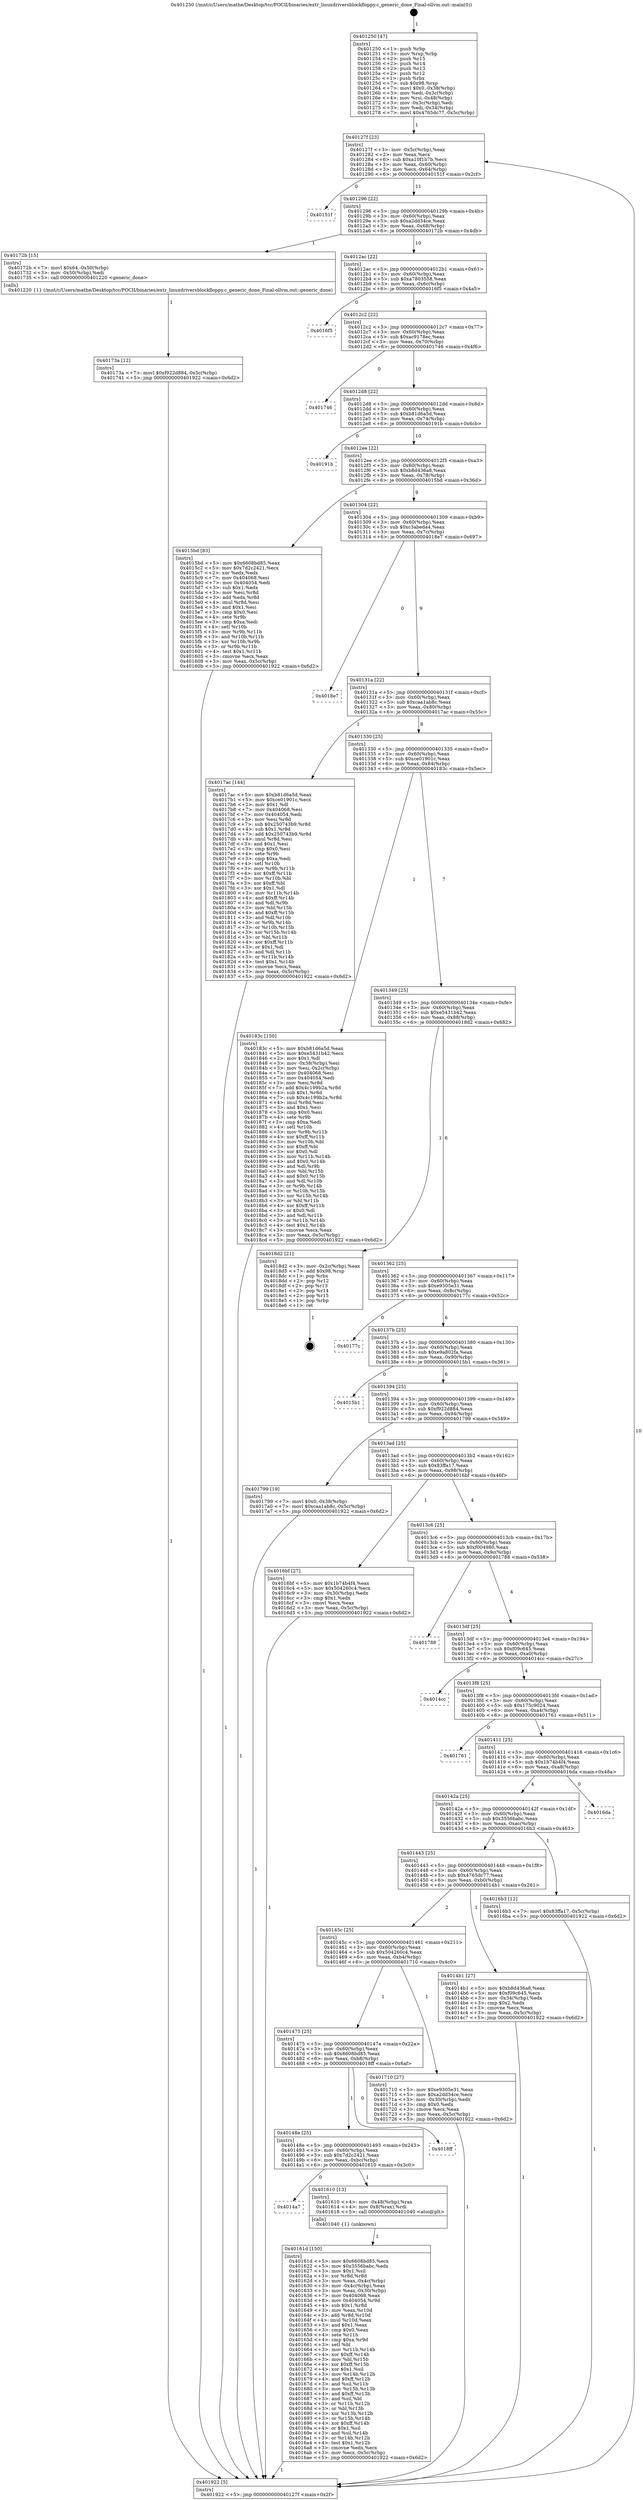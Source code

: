 digraph "0x401250" {
  label = "0x401250 (/mnt/c/Users/mathe/Desktop/tcc/POCII/binaries/extr_linuxdriversblockfloppy.c_generic_done_Final-ollvm.out::main(0))"
  labelloc = "t"
  node[shape=record]

  Entry [label="",width=0.3,height=0.3,shape=circle,fillcolor=black,style=filled]
  "0x40127f" [label="{
     0x40127f [23]\l
     | [instrs]\l
     &nbsp;&nbsp;0x40127f \<+3\>: mov -0x5c(%rbp),%eax\l
     &nbsp;&nbsp;0x401282 \<+2\>: mov %eax,%ecx\l
     &nbsp;&nbsp;0x401284 \<+6\>: sub $0xa10f1b7b,%ecx\l
     &nbsp;&nbsp;0x40128a \<+3\>: mov %eax,-0x60(%rbp)\l
     &nbsp;&nbsp;0x40128d \<+3\>: mov %ecx,-0x64(%rbp)\l
     &nbsp;&nbsp;0x401290 \<+6\>: je 000000000040151f \<main+0x2cf\>\l
  }"]
  "0x40151f" [label="{
     0x40151f\l
  }", style=dashed]
  "0x401296" [label="{
     0x401296 [22]\l
     | [instrs]\l
     &nbsp;&nbsp;0x401296 \<+5\>: jmp 000000000040129b \<main+0x4b\>\l
     &nbsp;&nbsp;0x40129b \<+3\>: mov -0x60(%rbp),%eax\l
     &nbsp;&nbsp;0x40129e \<+5\>: sub $0xa2dd34ce,%eax\l
     &nbsp;&nbsp;0x4012a3 \<+3\>: mov %eax,-0x68(%rbp)\l
     &nbsp;&nbsp;0x4012a6 \<+6\>: je 000000000040172b \<main+0x4db\>\l
  }"]
  Exit [label="",width=0.3,height=0.3,shape=circle,fillcolor=black,style=filled,peripheries=2]
  "0x40172b" [label="{
     0x40172b [15]\l
     | [instrs]\l
     &nbsp;&nbsp;0x40172b \<+7\>: movl $0x64,-0x50(%rbp)\l
     &nbsp;&nbsp;0x401732 \<+3\>: mov -0x50(%rbp),%edi\l
     &nbsp;&nbsp;0x401735 \<+5\>: call 0000000000401220 \<generic_done\>\l
     | [calls]\l
     &nbsp;&nbsp;0x401220 \{1\} (/mnt/c/Users/mathe/Desktop/tcc/POCII/binaries/extr_linuxdriversblockfloppy.c_generic_done_Final-ollvm.out::generic_done)\l
  }"]
  "0x4012ac" [label="{
     0x4012ac [22]\l
     | [instrs]\l
     &nbsp;&nbsp;0x4012ac \<+5\>: jmp 00000000004012b1 \<main+0x61\>\l
     &nbsp;&nbsp;0x4012b1 \<+3\>: mov -0x60(%rbp),%eax\l
     &nbsp;&nbsp;0x4012b4 \<+5\>: sub $0xa7803558,%eax\l
     &nbsp;&nbsp;0x4012b9 \<+3\>: mov %eax,-0x6c(%rbp)\l
     &nbsp;&nbsp;0x4012bc \<+6\>: je 00000000004016f5 \<main+0x4a5\>\l
  }"]
  "0x40173a" [label="{
     0x40173a [12]\l
     | [instrs]\l
     &nbsp;&nbsp;0x40173a \<+7\>: movl $0xf922d884,-0x5c(%rbp)\l
     &nbsp;&nbsp;0x401741 \<+5\>: jmp 0000000000401922 \<main+0x6d2\>\l
  }"]
  "0x4016f5" [label="{
     0x4016f5\l
  }", style=dashed]
  "0x4012c2" [label="{
     0x4012c2 [22]\l
     | [instrs]\l
     &nbsp;&nbsp;0x4012c2 \<+5\>: jmp 00000000004012c7 \<main+0x77\>\l
     &nbsp;&nbsp;0x4012c7 \<+3\>: mov -0x60(%rbp),%eax\l
     &nbsp;&nbsp;0x4012ca \<+5\>: sub $0xac9178ec,%eax\l
     &nbsp;&nbsp;0x4012cf \<+3\>: mov %eax,-0x70(%rbp)\l
     &nbsp;&nbsp;0x4012d2 \<+6\>: je 0000000000401746 \<main+0x4f6\>\l
  }"]
  "0x40161d" [label="{
     0x40161d [150]\l
     | [instrs]\l
     &nbsp;&nbsp;0x40161d \<+5\>: mov $0x6608bd85,%ecx\l
     &nbsp;&nbsp;0x401622 \<+5\>: mov $0x3556babc,%edx\l
     &nbsp;&nbsp;0x401627 \<+3\>: mov $0x1,%sil\l
     &nbsp;&nbsp;0x40162a \<+3\>: xor %r8d,%r8d\l
     &nbsp;&nbsp;0x40162d \<+3\>: mov %eax,-0x4c(%rbp)\l
     &nbsp;&nbsp;0x401630 \<+3\>: mov -0x4c(%rbp),%eax\l
     &nbsp;&nbsp;0x401633 \<+3\>: mov %eax,-0x30(%rbp)\l
     &nbsp;&nbsp;0x401636 \<+7\>: mov 0x404068,%eax\l
     &nbsp;&nbsp;0x40163d \<+8\>: mov 0x404054,%r9d\l
     &nbsp;&nbsp;0x401645 \<+4\>: sub $0x1,%r8d\l
     &nbsp;&nbsp;0x401649 \<+3\>: mov %eax,%r10d\l
     &nbsp;&nbsp;0x40164c \<+3\>: add %r8d,%r10d\l
     &nbsp;&nbsp;0x40164f \<+4\>: imul %r10d,%eax\l
     &nbsp;&nbsp;0x401653 \<+3\>: and $0x1,%eax\l
     &nbsp;&nbsp;0x401656 \<+3\>: cmp $0x0,%eax\l
     &nbsp;&nbsp;0x401659 \<+4\>: sete %r11b\l
     &nbsp;&nbsp;0x40165d \<+4\>: cmp $0xa,%r9d\l
     &nbsp;&nbsp;0x401661 \<+3\>: setl %bl\l
     &nbsp;&nbsp;0x401664 \<+3\>: mov %r11b,%r14b\l
     &nbsp;&nbsp;0x401667 \<+4\>: xor $0xff,%r14b\l
     &nbsp;&nbsp;0x40166b \<+3\>: mov %bl,%r15b\l
     &nbsp;&nbsp;0x40166e \<+4\>: xor $0xff,%r15b\l
     &nbsp;&nbsp;0x401672 \<+4\>: xor $0x1,%sil\l
     &nbsp;&nbsp;0x401676 \<+3\>: mov %r14b,%r12b\l
     &nbsp;&nbsp;0x401679 \<+4\>: and $0xff,%r12b\l
     &nbsp;&nbsp;0x40167d \<+3\>: and %sil,%r11b\l
     &nbsp;&nbsp;0x401680 \<+3\>: mov %r15b,%r13b\l
     &nbsp;&nbsp;0x401683 \<+4\>: and $0xff,%r13b\l
     &nbsp;&nbsp;0x401687 \<+3\>: and %sil,%bl\l
     &nbsp;&nbsp;0x40168a \<+3\>: or %r11b,%r12b\l
     &nbsp;&nbsp;0x40168d \<+3\>: or %bl,%r13b\l
     &nbsp;&nbsp;0x401690 \<+3\>: xor %r13b,%r12b\l
     &nbsp;&nbsp;0x401693 \<+3\>: or %r15b,%r14b\l
     &nbsp;&nbsp;0x401696 \<+4\>: xor $0xff,%r14b\l
     &nbsp;&nbsp;0x40169a \<+4\>: or $0x1,%sil\l
     &nbsp;&nbsp;0x40169e \<+3\>: and %sil,%r14b\l
     &nbsp;&nbsp;0x4016a1 \<+3\>: or %r14b,%r12b\l
     &nbsp;&nbsp;0x4016a4 \<+4\>: test $0x1,%r12b\l
     &nbsp;&nbsp;0x4016a8 \<+3\>: cmovne %edx,%ecx\l
     &nbsp;&nbsp;0x4016ab \<+3\>: mov %ecx,-0x5c(%rbp)\l
     &nbsp;&nbsp;0x4016ae \<+5\>: jmp 0000000000401922 \<main+0x6d2\>\l
  }"]
  "0x401746" [label="{
     0x401746\l
  }", style=dashed]
  "0x4012d8" [label="{
     0x4012d8 [22]\l
     | [instrs]\l
     &nbsp;&nbsp;0x4012d8 \<+5\>: jmp 00000000004012dd \<main+0x8d\>\l
     &nbsp;&nbsp;0x4012dd \<+3\>: mov -0x60(%rbp),%eax\l
     &nbsp;&nbsp;0x4012e0 \<+5\>: sub $0xb81d6a5d,%eax\l
     &nbsp;&nbsp;0x4012e5 \<+3\>: mov %eax,-0x74(%rbp)\l
     &nbsp;&nbsp;0x4012e8 \<+6\>: je 000000000040191b \<main+0x6cb\>\l
  }"]
  "0x4014a7" [label="{
     0x4014a7\l
  }", style=dashed]
  "0x40191b" [label="{
     0x40191b\l
  }", style=dashed]
  "0x4012ee" [label="{
     0x4012ee [22]\l
     | [instrs]\l
     &nbsp;&nbsp;0x4012ee \<+5\>: jmp 00000000004012f3 \<main+0xa3\>\l
     &nbsp;&nbsp;0x4012f3 \<+3\>: mov -0x60(%rbp),%eax\l
     &nbsp;&nbsp;0x4012f6 \<+5\>: sub $0xb8d436a8,%eax\l
     &nbsp;&nbsp;0x4012fb \<+3\>: mov %eax,-0x78(%rbp)\l
     &nbsp;&nbsp;0x4012fe \<+6\>: je 00000000004015bd \<main+0x36d\>\l
  }"]
  "0x401610" [label="{
     0x401610 [13]\l
     | [instrs]\l
     &nbsp;&nbsp;0x401610 \<+4\>: mov -0x48(%rbp),%rax\l
     &nbsp;&nbsp;0x401614 \<+4\>: mov 0x8(%rax),%rdi\l
     &nbsp;&nbsp;0x401618 \<+5\>: call 0000000000401040 \<atoi@plt\>\l
     | [calls]\l
     &nbsp;&nbsp;0x401040 \{1\} (unknown)\l
  }"]
  "0x4015bd" [label="{
     0x4015bd [83]\l
     | [instrs]\l
     &nbsp;&nbsp;0x4015bd \<+5\>: mov $0x6608bd85,%eax\l
     &nbsp;&nbsp;0x4015c2 \<+5\>: mov $0x7d2c2421,%ecx\l
     &nbsp;&nbsp;0x4015c7 \<+2\>: xor %edx,%edx\l
     &nbsp;&nbsp;0x4015c9 \<+7\>: mov 0x404068,%esi\l
     &nbsp;&nbsp;0x4015d0 \<+7\>: mov 0x404054,%edi\l
     &nbsp;&nbsp;0x4015d7 \<+3\>: sub $0x1,%edx\l
     &nbsp;&nbsp;0x4015da \<+3\>: mov %esi,%r8d\l
     &nbsp;&nbsp;0x4015dd \<+3\>: add %edx,%r8d\l
     &nbsp;&nbsp;0x4015e0 \<+4\>: imul %r8d,%esi\l
     &nbsp;&nbsp;0x4015e4 \<+3\>: and $0x1,%esi\l
     &nbsp;&nbsp;0x4015e7 \<+3\>: cmp $0x0,%esi\l
     &nbsp;&nbsp;0x4015ea \<+4\>: sete %r9b\l
     &nbsp;&nbsp;0x4015ee \<+3\>: cmp $0xa,%edi\l
     &nbsp;&nbsp;0x4015f1 \<+4\>: setl %r10b\l
     &nbsp;&nbsp;0x4015f5 \<+3\>: mov %r9b,%r11b\l
     &nbsp;&nbsp;0x4015f8 \<+3\>: and %r10b,%r11b\l
     &nbsp;&nbsp;0x4015fb \<+3\>: xor %r10b,%r9b\l
     &nbsp;&nbsp;0x4015fe \<+3\>: or %r9b,%r11b\l
     &nbsp;&nbsp;0x401601 \<+4\>: test $0x1,%r11b\l
     &nbsp;&nbsp;0x401605 \<+3\>: cmovne %ecx,%eax\l
     &nbsp;&nbsp;0x401608 \<+3\>: mov %eax,-0x5c(%rbp)\l
     &nbsp;&nbsp;0x40160b \<+5\>: jmp 0000000000401922 \<main+0x6d2\>\l
  }"]
  "0x401304" [label="{
     0x401304 [22]\l
     | [instrs]\l
     &nbsp;&nbsp;0x401304 \<+5\>: jmp 0000000000401309 \<main+0xb9\>\l
     &nbsp;&nbsp;0x401309 \<+3\>: mov -0x60(%rbp),%eax\l
     &nbsp;&nbsp;0x40130c \<+5\>: sub $0xc3abeda4,%eax\l
     &nbsp;&nbsp;0x401311 \<+3\>: mov %eax,-0x7c(%rbp)\l
     &nbsp;&nbsp;0x401314 \<+6\>: je 00000000004018e7 \<main+0x697\>\l
  }"]
  "0x40148e" [label="{
     0x40148e [25]\l
     | [instrs]\l
     &nbsp;&nbsp;0x40148e \<+5\>: jmp 0000000000401493 \<main+0x243\>\l
     &nbsp;&nbsp;0x401493 \<+3\>: mov -0x60(%rbp),%eax\l
     &nbsp;&nbsp;0x401496 \<+5\>: sub $0x7d2c2421,%eax\l
     &nbsp;&nbsp;0x40149b \<+6\>: mov %eax,-0xbc(%rbp)\l
     &nbsp;&nbsp;0x4014a1 \<+6\>: je 0000000000401610 \<main+0x3c0\>\l
  }"]
  "0x4018e7" [label="{
     0x4018e7\l
  }", style=dashed]
  "0x40131a" [label="{
     0x40131a [22]\l
     | [instrs]\l
     &nbsp;&nbsp;0x40131a \<+5\>: jmp 000000000040131f \<main+0xcf\>\l
     &nbsp;&nbsp;0x40131f \<+3\>: mov -0x60(%rbp),%eax\l
     &nbsp;&nbsp;0x401322 \<+5\>: sub $0xcaa1ab8c,%eax\l
     &nbsp;&nbsp;0x401327 \<+3\>: mov %eax,-0x80(%rbp)\l
     &nbsp;&nbsp;0x40132a \<+6\>: je 00000000004017ac \<main+0x55c\>\l
  }"]
  "0x4018ff" [label="{
     0x4018ff\l
  }", style=dashed]
  "0x4017ac" [label="{
     0x4017ac [144]\l
     | [instrs]\l
     &nbsp;&nbsp;0x4017ac \<+5\>: mov $0xb81d6a5d,%eax\l
     &nbsp;&nbsp;0x4017b1 \<+5\>: mov $0xce01901c,%ecx\l
     &nbsp;&nbsp;0x4017b6 \<+2\>: mov $0x1,%dl\l
     &nbsp;&nbsp;0x4017b8 \<+7\>: mov 0x404068,%esi\l
     &nbsp;&nbsp;0x4017bf \<+7\>: mov 0x404054,%edi\l
     &nbsp;&nbsp;0x4017c6 \<+3\>: mov %esi,%r8d\l
     &nbsp;&nbsp;0x4017c9 \<+7\>: sub $0x250743b9,%r8d\l
     &nbsp;&nbsp;0x4017d0 \<+4\>: sub $0x1,%r8d\l
     &nbsp;&nbsp;0x4017d4 \<+7\>: add $0x250743b9,%r8d\l
     &nbsp;&nbsp;0x4017db \<+4\>: imul %r8d,%esi\l
     &nbsp;&nbsp;0x4017df \<+3\>: and $0x1,%esi\l
     &nbsp;&nbsp;0x4017e2 \<+3\>: cmp $0x0,%esi\l
     &nbsp;&nbsp;0x4017e5 \<+4\>: sete %r9b\l
     &nbsp;&nbsp;0x4017e9 \<+3\>: cmp $0xa,%edi\l
     &nbsp;&nbsp;0x4017ec \<+4\>: setl %r10b\l
     &nbsp;&nbsp;0x4017f0 \<+3\>: mov %r9b,%r11b\l
     &nbsp;&nbsp;0x4017f3 \<+4\>: xor $0xff,%r11b\l
     &nbsp;&nbsp;0x4017f7 \<+3\>: mov %r10b,%bl\l
     &nbsp;&nbsp;0x4017fa \<+3\>: xor $0xff,%bl\l
     &nbsp;&nbsp;0x4017fd \<+3\>: xor $0x1,%dl\l
     &nbsp;&nbsp;0x401800 \<+3\>: mov %r11b,%r14b\l
     &nbsp;&nbsp;0x401803 \<+4\>: and $0xff,%r14b\l
     &nbsp;&nbsp;0x401807 \<+3\>: and %dl,%r9b\l
     &nbsp;&nbsp;0x40180a \<+3\>: mov %bl,%r15b\l
     &nbsp;&nbsp;0x40180d \<+4\>: and $0xff,%r15b\l
     &nbsp;&nbsp;0x401811 \<+3\>: and %dl,%r10b\l
     &nbsp;&nbsp;0x401814 \<+3\>: or %r9b,%r14b\l
     &nbsp;&nbsp;0x401817 \<+3\>: or %r10b,%r15b\l
     &nbsp;&nbsp;0x40181a \<+3\>: xor %r15b,%r14b\l
     &nbsp;&nbsp;0x40181d \<+3\>: or %bl,%r11b\l
     &nbsp;&nbsp;0x401820 \<+4\>: xor $0xff,%r11b\l
     &nbsp;&nbsp;0x401824 \<+3\>: or $0x1,%dl\l
     &nbsp;&nbsp;0x401827 \<+3\>: and %dl,%r11b\l
     &nbsp;&nbsp;0x40182a \<+3\>: or %r11b,%r14b\l
     &nbsp;&nbsp;0x40182d \<+4\>: test $0x1,%r14b\l
     &nbsp;&nbsp;0x401831 \<+3\>: cmovne %ecx,%eax\l
     &nbsp;&nbsp;0x401834 \<+3\>: mov %eax,-0x5c(%rbp)\l
     &nbsp;&nbsp;0x401837 \<+5\>: jmp 0000000000401922 \<main+0x6d2\>\l
  }"]
  "0x401330" [label="{
     0x401330 [25]\l
     | [instrs]\l
     &nbsp;&nbsp;0x401330 \<+5\>: jmp 0000000000401335 \<main+0xe5\>\l
     &nbsp;&nbsp;0x401335 \<+3\>: mov -0x60(%rbp),%eax\l
     &nbsp;&nbsp;0x401338 \<+5\>: sub $0xce01901c,%eax\l
     &nbsp;&nbsp;0x40133d \<+6\>: mov %eax,-0x84(%rbp)\l
     &nbsp;&nbsp;0x401343 \<+6\>: je 000000000040183c \<main+0x5ec\>\l
  }"]
  "0x401475" [label="{
     0x401475 [25]\l
     | [instrs]\l
     &nbsp;&nbsp;0x401475 \<+5\>: jmp 000000000040147a \<main+0x22a\>\l
     &nbsp;&nbsp;0x40147a \<+3\>: mov -0x60(%rbp),%eax\l
     &nbsp;&nbsp;0x40147d \<+5\>: sub $0x6608bd85,%eax\l
     &nbsp;&nbsp;0x401482 \<+6\>: mov %eax,-0xb8(%rbp)\l
     &nbsp;&nbsp;0x401488 \<+6\>: je 00000000004018ff \<main+0x6af\>\l
  }"]
  "0x40183c" [label="{
     0x40183c [150]\l
     | [instrs]\l
     &nbsp;&nbsp;0x40183c \<+5\>: mov $0xb81d6a5d,%eax\l
     &nbsp;&nbsp;0x401841 \<+5\>: mov $0xe5431b42,%ecx\l
     &nbsp;&nbsp;0x401846 \<+2\>: mov $0x1,%dl\l
     &nbsp;&nbsp;0x401848 \<+3\>: mov -0x38(%rbp),%esi\l
     &nbsp;&nbsp;0x40184b \<+3\>: mov %esi,-0x2c(%rbp)\l
     &nbsp;&nbsp;0x40184e \<+7\>: mov 0x404068,%esi\l
     &nbsp;&nbsp;0x401855 \<+7\>: mov 0x404054,%edi\l
     &nbsp;&nbsp;0x40185c \<+3\>: mov %esi,%r8d\l
     &nbsp;&nbsp;0x40185f \<+7\>: add $0x4c199b2a,%r8d\l
     &nbsp;&nbsp;0x401866 \<+4\>: sub $0x1,%r8d\l
     &nbsp;&nbsp;0x40186a \<+7\>: sub $0x4c199b2a,%r8d\l
     &nbsp;&nbsp;0x401871 \<+4\>: imul %r8d,%esi\l
     &nbsp;&nbsp;0x401875 \<+3\>: and $0x1,%esi\l
     &nbsp;&nbsp;0x401878 \<+3\>: cmp $0x0,%esi\l
     &nbsp;&nbsp;0x40187b \<+4\>: sete %r9b\l
     &nbsp;&nbsp;0x40187f \<+3\>: cmp $0xa,%edi\l
     &nbsp;&nbsp;0x401882 \<+4\>: setl %r10b\l
     &nbsp;&nbsp;0x401886 \<+3\>: mov %r9b,%r11b\l
     &nbsp;&nbsp;0x401889 \<+4\>: xor $0xff,%r11b\l
     &nbsp;&nbsp;0x40188d \<+3\>: mov %r10b,%bl\l
     &nbsp;&nbsp;0x401890 \<+3\>: xor $0xff,%bl\l
     &nbsp;&nbsp;0x401893 \<+3\>: xor $0x0,%dl\l
     &nbsp;&nbsp;0x401896 \<+3\>: mov %r11b,%r14b\l
     &nbsp;&nbsp;0x401899 \<+4\>: and $0x0,%r14b\l
     &nbsp;&nbsp;0x40189d \<+3\>: and %dl,%r9b\l
     &nbsp;&nbsp;0x4018a0 \<+3\>: mov %bl,%r15b\l
     &nbsp;&nbsp;0x4018a3 \<+4\>: and $0x0,%r15b\l
     &nbsp;&nbsp;0x4018a7 \<+3\>: and %dl,%r10b\l
     &nbsp;&nbsp;0x4018aa \<+3\>: or %r9b,%r14b\l
     &nbsp;&nbsp;0x4018ad \<+3\>: or %r10b,%r15b\l
     &nbsp;&nbsp;0x4018b0 \<+3\>: xor %r15b,%r14b\l
     &nbsp;&nbsp;0x4018b3 \<+3\>: or %bl,%r11b\l
     &nbsp;&nbsp;0x4018b6 \<+4\>: xor $0xff,%r11b\l
     &nbsp;&nbsp;0x4018ba \<+3\>: or $0x0,%dl\l
     &nbsp;&nbsp;0x4018bd \<+3\>: and %dl,%r11b\l
     &nbsp;&nbsp;0x4018c0 \<+3\>: or %r11b,%r14b\l
     &nbsp;&nbsp;0x4018c3 \<+4\>: test $0x1,%r14b\l
     &nbsp;&nbsp;0x4018c7 \<+3\>: cmovne %ecx,%eax\l
     &nbsp;&nbsp;0x4018ca \<+3\>: mov %eax,-0x5c(%rbp)\l
     &nbsp;&nbsp;0x4018cd \<+5\>: jmp 0000000000401922 \<main+0x6d2\>\l
  }"]
  "0x401349" [label="{
     0x401349 [25]\l
     | [instrs]\l
     &nbsp;&nbsp;0x401349 \<+5\>: jmp 000000000040134e \<main+0xfe\>\l
     &nbsp;&nbsp;0x40134e \<+3\>: mov -0x60(%rbp),%eax\l
     &nbsp;&nbsp;0x401351 \<+5\>: sub $0xe5431b42,%eax\l
     &nbsp;&nbsp;0x401356 \<+6\>: mov %eax,-0x88(%rbp)\l
     &nbsp;&nbsp;0x40135c \<+6\>: je 00000000004018d2 \<main+0x682\>\l
  }"]
  "0x401710" [label="{
     0x401710 [27]\l
     | [instrs]\l
     &nbsp;&nbsp;0x401710 \<+5\>: mov $0xe9305e31,%eax\l
     &nbsp;&nbsp;0x401715 \<+5\>: mov $0xa2dd34ce,%ecx\l
     &nbsp;&nbsp;0x40171a \<+3\>: mov -0x30(%rbp),%edx\l
     &nbsp;&nbsp;0x40171d \<+3\>: cmp $0x0,%edx\l
     &nbsp;&nbsp;0x401720 \<+3\>: cmove %ecx,%eax\l
     &nbsp;&nbsp;0x401723 \<+3\>: mov %eax,-0x5c(%rbp)\l
     &nbsp;&nbsp;0x401726 \<+5\>: jmp 0000000000401922 \<main+0x6d2\>\l
  }"]
  "0x4018d2" [label="{
     0x4018d2 [21]\l
     | [instrs]\l
     &nbsp;&nbsp;0x4018d2 \<+3\>: mov -0x2c(%rbp),%eax\l
     &nbsp;&nbsp;0x4018d5 \<+7\>: add $0x98,%rsp\l
     &nbsp;&nbsp;0x4018dc \<+1\>: pop %rbx\l
     &nbsp;&nbsp;0x4018dd \<+2\>: pop %r12\l
     &nbsp;&nbsp;0x4018df \<+2\>: pop %r13\l
     &nbsp;&nbsp;0x4018e1 \<+2\>: pop %r14\l
     &nbsp;&nbsp;0x4018e3 \<+2\>: pop %r15\l
     &nbsp;&nbsp;0x4018e5 \<+1\>: pop %rbp\l
     &nbsp;&nbsp;0x4018e6 \<+1\>: ret\l
  }"]
  "0x401362" [label="{
     0x401362 [25]\l
     | [instrs]\l
     &nbsp;&nbsp;0x401362 \<+5\>: jmp 0000000000401367 \<main+0x117\>\l
     &nbsp;&nbsp;0x401367 \<+3\>: mov -0x60(%rbp),%eax\l
     &nbsp;&nbsp;0x40136a \<+5\>: sub $0xe9305e31,%eax\l
     &nbsp;&nbsp;0x40136f \<+6\>: mov %eax,-0x8c(%rbp)\l
     &nbsp;&nbsp;0x401375 \<+6\>: je 000000000040177c \<main+0x52c\>\l
  }"]
  "0x401250" [label="{
     0x401250 [47]\l
     | [instrs]\l
     &nbsp;&nbsp;0x401250 \<+1\>: push %rbp\l
     &nbsp;&nbsp;0x401251 \<+3\>: mov %rsp,%rbp\l
     &nbsp;&nbsp;0x401254 \<+2\>: push %r15\l
     &nbsp;&nbsp;0x401256 \<+2\>: push %r14\l
     &nbsp;&nbsp;0x401258 \<+2\>: push %r13\l
     &nbsp;&nbsp;0x40125a \<+2\>: push %r12\l
     &nbsp;&nbsp;0x40125c \<+1\>: push %rbx\l
     &nbsp;&nbsp;0x40125d \<+7\>: sub $0x98,%rsp\l
     &nbsp;&nbsp;0x401264 \<+7\>: movl $0x0,-0x38(%rbp)\l
     &nbsp;&nbsp;0x40126b \<+3\>: mov %edi,-0x3c(%rbp)\l
     &nbsp;&nbsp;0x40126e \<+4\>: mov %rsi,-0x48(%rbp)\l
     &nbsp;&nbsp;0x401272 \<+3\>: mov -0x3c(%rbp),%edi\l
     &nbsp;&nbsp;0x401275 \<+3\>: mov %edi,-0x34(%rbp)\l
     &nbsp;&nbsp;0x401278 \<+7\>: movl $0x4765dc77,-0x5c(%rbp)\l
  }"]
  "0x40177c" [label="{
     0x40177c\l
  }", style=dashed]
  "0x40137b" [label="{
     0x40137b [25]\l
     | [instrs]\l
     &nbsp;&nbsp;0x40137b \<+5\>: jmp 0000000000401380 \<main+0x130\>\l
     &nbsp;&nbsp;0x401380 \<+3\>: mov -0x60(%rbp),%eax\l
     &nbsp;&nbsp;0x401383 \<+5\>: sub $0xe9a802fa,%eax\l
     &nbsp;&nbsp;0x401388 \<+6\>: mov %eax,-0x90(%rbp)\l
     &nbsp;&nbsp;0x40138e \<+6\>: je 00000000004015b1 \<main+0x361\>\l
  }"]
  "0x401922" [label="{
     0x401922 [5]\l
     | [instrs]\l
     &nbsp;&nbsp;0x401922 \<+5\>: jmp 000000000040127f \<main+0x2f\>\l
  }"]
  "0x4015b1" [label="{
     0x4015b1\l
  }", style=dashed]
  "0x401394" [label="{
     0x401394 [25]\l
     | [instrs]\l
     &nbsp;&nbsp;0x401394 \<+5\>: jmp 0000000000401399 \<main+0x149\>\l
     &nbsp;&nbsp;0x401399 \<+3\>: mov -0x60(%rbp),%eax\l
     &nbsp;&nbsp;0x40139c \<+5\>: sub $0xf922d884,%eax\l
     &nbsp;&nbsp;0x4013a1 \<+6\>: mov %eax,-0x94(%rbp)\l
     &nbsp;&nbsp;0x4013a7 \<+6\>: je 0000000000401799 \<main+0x549\>\l
  }"]
  "0x40145c" [label="{
     0x40145c [25]\l
     | [instrs]\l
     &nbsp;&nbsp;0x40145c \<+5\>: jmp 0000000000401461 \<main+0x211\>\l
     &nbsp;&nbsp;0x401461 \<+3\>: mov -0x60(%rbp),%eax\l
     &nbsp;&nbsp;0x401464 \<+5\>: sub $0x504260c4,%eax\l
     &nbsp;&nbsp;0x401469 \<+6\>: mov %eax,-0xb4(%rbp)\l
     &nbsp;&nbsp;0x40146f \<+6\>: je 0000000000401710 \<main+0x4c0\>\l
  }"]
  "0x401799" [label="{
     0x401799 [19]\l
     | [instrs]\l
     &nbsp;&nbsp;0x401799 \<+7\>: movl $0x0,-0x38(%rbp)\l
     &nbsp;&nbsp;0x4017a0 \<+7\>: movl $0xcaa1ab8c,-0x5c(%rbp)\l
     &nbsp;&nbsp;0x4017a7 \<+5\>: jmp 0000000000401922 \<main+0x6d2\>\l
  }"]
  "0x4013ad" [label="{
     0x4013ad [25]\l
     | [instrs]\l
     &nbsp;&nbsp;0x4013ad \<+5\>: jmp 00000000004013b2 \<main+0x162\>\l
     &nbsp;&nbsp;0x4013b2 \<+3\>: mov -0x60(%rbp),%eax\l
     &nbsp;&nbsp;0x4013b5 \<+5\>: sub $0x83ffa17,%eax\l
     &nbsp;&nbsp;0x4013ba \<+6\>: mov %eax,-0x98(%rbp)\l
     &nbsp;&nbsp;0x4013c0 \<+6\>: je 00000000004016bf \<main+0x46f\>\l
  }"]
  "0x4014b1" [label="{
     0x4014b1 [27]\l
     | [instrs]\l
     &nbsp;&nbsp;0x4014b1 \<+5\>: mov $0xb8d436a8,%eax\l
     &nbsp;&nbsp;0x4014b6 \<+5\>: mov $0xf09c645,%ecx\l
     &nbsp;&nbsp;0x4014bb \<+3\>: mov -0x34(%rbp),%edx\l
     &nbsp;&nbsp;0x4014be \<+3\>: cmp $0x2,%edx\l
     &nbsp;&nbsp;0x4014c1 \<+3\>: cmovne %ecx,%eax\l
     &nbsp;&nbsp;0x4014c4 \<+3\>: mov %eax,-0x5c(%rbp)\l
     &nbsp;&nbsp;0x4014c7 \<+5\>: jmp 0000000000401922 \<main+0x6d2\>\l
  }"]
  "0x4016bf" [label="{
     0x4016bf [27]\l
     | [instrs]\l
     &nbsp;&nbsp;0x4016bf \<+5\>: mov $0x1b74b4f4,%eax\l
     &nbsp;&nbsp;0x4016c4 \<+5\>: mov $0x504260c4,%ecx\l
     &nbsp;&nbsp;0x4016c9 \<+3\>: mov -0x30(%rbp),%edx\l
     &nbsp;&nbsp;0x4016cc \<+3\>: cmp $0x1,%edx\l
     &nbsp;&nbsp;0x4016cf \<+3\>: cmovl %ecx,%eax\l
     &nbsp;&nbsp;0x4016d2 \<+3\>: mov %eax,-0x5c(%rbp)\l
     &nbsp;&nbsp;0x4016d5 \<+5\>: jmp 0000000000401922 \<main+0x6d2\>\l
  }"]
  "0x4013c6" [label="{
     0x4013c6 [25]\l
     | [instrs]\l
     &nbsp;&nbsp;0x4013c6 \<+5\>: jmp 00000000004013cb \<main+0x17b\>\l
     &nbsp;&nbsp;0x4013cb \<+3\>: mov -0x60(%rbp),%eax\l
     &nbsp;&nbsp;0x4013ce \<+5\>: sub $0xf004980,%eax\l
     &nbsp;&nbsp;0x4013d3 \<+6\>: mov %eax,-0x9c(%rbp)\l
     &nbsp;&nbsp;0x4013d9 \<+6\>: je 0000000000401788 \<main+0x538\>\l
  }"]
  "0x401443" [label="{
     0x401443 [25]\l
     | [instrs]\l
     &nbsp;&nbsp;0x401443 \<+5\>: jmp 0000000000401448 \<main+0x1f8\>\l
     &nbsp;&nbsp;0x401448 \<+3\>: mov -0x60(%rbp),%eax\l
     &nbsp;&nbsp;0x40144b \<+5\>: sub $0x4765dc77,%eax\l
     &nbsp;&nbsp;0x401450 \<+6\>: mov %eax,-0xb0(%rbp)\l
     &nbsp;&nbsp;0x401456 \<+6\>: je 00000000004014b1 \<main+0x261\>\l
  }"]
  "0x401788" [label="{
     0x401788\l
  }", style=dashed]
  "0x4013df" [label="{
     0x4013df [25]\l
     | [instrs]\l
     &nbsp;&nbsp;0x4013df \<+5\>: jmp 00000000004013e4 \<main+0x194\>\l
     &nbsp;&nbsp;0x4013e4 \<+3\>: mov -0x60(%rbp),%eax\l
     &nbsp;&nbsp;0x4013e7 \<+5\>: sub $0xf09c645,%eax\l
     &nbsp;&nbsp;0x4013ec \<+6\>: mov %eax,-0xa0(%rbp)\l
     &nbsp;&nbsp;0x4013f2 \<+6\>: je 00000000004014cc \<main+0x27c\>\l
  }"]
  "0x4016b3" [label="{
     0x4016b3 [12]\l
     | [instrs]\l
     &nbsp;&nbsp;0x4016b3 \<+7\>: movl $0x83ffa17,-0x5c(%rbp)\l
     &nbsp;&nbsp;0x4016ba \<+5\>: jmp 0000000000401922 \<main+0x6d2\>\l
  }"]
  "0x4014cc" [label="{
     0x4014cc\l
  }", style=dashed]
  "0x4013f8" [label="{
     0x4013f8 [25]\l
     | [instrs]\l
     &nbsp;&nbsp;0x4013f8 \<+5\>: jmp 00000000004013fd \<main+0x1ad\>\l
     &nbsp;&nbsp;0x4013fd \<+3\>: mov -0x60(%rbp),%eax\l
     &nbsp;&nbsp;0x401400 \<+5\>: sub $0x175c9024,%eax\l
     &nbsp;&nbsp;0x401405 \<+6\>: mov %eax,-0xa4(%rbp)\l
     &nbsp;&nbsp;0x40140b \<+6\>: je 0000000000401761 \<main+0x511\>\l
  }"]
  "0x40142a" [label="{
     0x40142a [25]\l
     | [instrs]\l
     &nbsp;&nbsp;0x40142a \<+5\>: jmp 000000000040142f \<main+0x1df\>\l
     &nbsp;&nbsp;0x40142f \<+3\>: mov -0x60(%rbp),%eax\l
     &nbsp;&nbsp;0x401432 \<+5\>: sub $0x3556babc,%eax\l
     &nbsp;&nbsp;0x401437 \<+6\>: mov %eax,-0xac(%rbp)\l
     &nbsp;&nbsp;0x40143d \<+6\>: je 00000000004016b3 \<main+0x463\>\l
  }"]
  "0x401761" [label="{
     0x401761\l
  }", style=dashed]
  "0x401411" [label="{
     0x401411 [25]\l
     | [instrs]\l
     &nbsp;&nbsp;0x401411 \<+5\>: jmp 0000000000401416 \<main+0x1c6\>\l
     &nbsp;&nbsp;0x401416 \<+3\>: mov -0x60(%rbp),%eax\l
     &nbsp;&nbsp;0x401419 \<+5\>: sub $0x1b74b4f4,%eax\l
     &nbsp;&nbsp;0x40141e \<+6\>: mov %eax,-0xa8(%rbp)\l
     &nbsp;&nbsp;0x401424 \<+6\>: je 00000000004016da \<main+0x48a\>\l
  }"]
  "0x4016da" [label="{
     0x4016da\l
  }", style=dashed]
  Entry -> "0x401250" [label=" 1"]
  "0x40127f" -> "0x40151f" [label=" 0"]
  "0x40127f" -> "0x401296" [label=" 11"]
  "0x4018d2" -> Exit [label=" 1"]
  "0x401296" -> "0x40172b" [label=" 1"]
  "0x401296" -> "0x4012ac" [label=" 10"]
  "0x40183c" -> "0x401922" [label=" 1"]
  "0x4012ac" -> "0x4016f5" [label=" 0"]
  "0x4012ac" -> "0x4012c2" [label=" 10"]
  "0x4017ac" -> "0x401922" [label=" 1"]
  "0x4012c2" -> "0x401746" [label=" 0"]
  "0x4012c2" -> "0x4012d8" [label=" 10"]
  "0x401799" -> "0x401922" [label=" 1"]
  "0x4012d8" -> "0x40191b" [label=" 0"]
  "0x4012d8" -> "0x4012ee" [label=" 10"]
  "0x40173a" -> "0x401922" [label=" 1"]
  "0x4012ee" -> "0x4015bd" [label=" 1"]
  "0x4012ee" -> "0x401304" [label=" 9"]
  "0x40172b" -> "0x40173a" [label=" 1"]
  "0x401304" -> "0x4018e7" [label=" 0"]
  "0x401304" -> "0x40131a" [label=" 9"]
  "0x4016bf" -> "0x401922" [label=" 1"]
  "0x40131a" -> "0x4017ac" [label=" 1"]
  "0x40131a" -> "0x401330" [label=" 8"]
  "0x4016b3" -> "0x401922" [label=" 1"]
  "0x401330" -> "0x40183c" [label=" 1"]
  "0x401330" -> "0x401349" [label=" 7"]
  "0x401610" -> "0x40161d" [label=" 1"]
  "0x401349" -> "0x4018d2" [label=" 1"]
  "0x401349" -> "0x401362" [label=" 6"]
  "0x40148e" -> "0x4014a7" [label=" 0"]
  "0x401362" -> "0x40177c" [label=" 0"]
  "0x401362" -> "0x40137b" [label=" 6"]
  "0x401710" -> "0x401922" [label=" 1"]
  "0x40137b" -> "0x4015b1" [label=" 0"]
  "0x40137b" -> "0x401394" [label=" 6"]
  "0x401475" -> "0x40148e" [label=" 1"]
  "0x401394" -> "0x401799" [label=" 1"]
  "0x401394" -> "0x4013ad" [label=" 5"]
  "0x401475" -> "0x4018ff" [label=" 0"]
  "0x4013ad" -> "0x4016bf" [label=" 1"]
  "0x4013ad" -> "0x4013c6" [label=" 4"]
  "0x40161d" -> "0x401922" [label=" 1"]
  "0x4013c6" -> "0x401788" [label=" 0"]
  "0x4013c6" -> "0x4013df" [label=" 4"]
  "0x40145c" -> "0x401710" [label=" 1"]
  "0x4013df" -> "0x4014cc" [label=" 0"]
  "0x4013df" -> "0x4013f8" [label=" 4"]
  "0x40148e" -> "0x401610" [label=" 1"]
  "0x4013f8" -> "0x401761" [label=" 0"]
  "0x4013f8" -> "0x401411" [label=" 4"]
  "0x401922" -> "0x40127f" [label=" 10"]
  "0x401411" -> "0x4016da" [label=" 0"]
  "0x401411" -> "0x40142a" [label=" 4"]
  "0x4015bd" -> "0x401922" [label=" 1"]
  "0x40142a" -> "0x4016b3" [label=" 1"]
  "0x40142a" -> "0x401443" [label=" 3"]
  "0x40145c" -> "0x401475" [label=" 1"]
  "0x401443" -> "0x4014b1" [label=" 1"]
  "0x401443" -> "0x40145c" [label=" 2"]
  "0x4014b1" -> "0x401922" [label=" 1"]
  "0x401250" -> "0x40127f" [label=" 1"]
}
